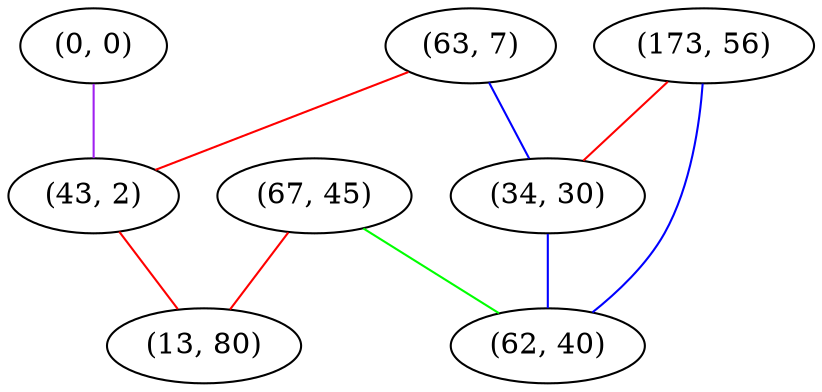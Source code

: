graph "" {
"(0, 0)";
"(63, 7)";
"(173, 56)";
"(67, 45)";
"(43, 2)";
"(34, 30)";
"(62, 40)";
"(13, 80)";
"(0, 0)" -- "(43, 2)"  [color=purple, key=0, weight=4];
"(63, 7)" -- "(43, 2)"  [color=red, key=0, weight=1];
"(63, 7)" -- "(34, 30)"  [color=blue, key=0, weight=3];
"(173, 56)" -- "(34, 30)"  [color=red, key=0, weight=1];
"(173, 56)" -- "(62, 40)"  [color=blue, key=0, weight=3];
"(67, 45)" -- "(62, 40)"  [color=green, key=0, weight=2];
"(67, 45)" -- "(13, 80)"  [color=red, key=0, weight=1];
"(43, 2)" -- "(13, 80)"  [color=red, key=0, weight=1];
"(34, 30)" -- "(62, 40)"  [color=blue, key=0, weight=3];
}
